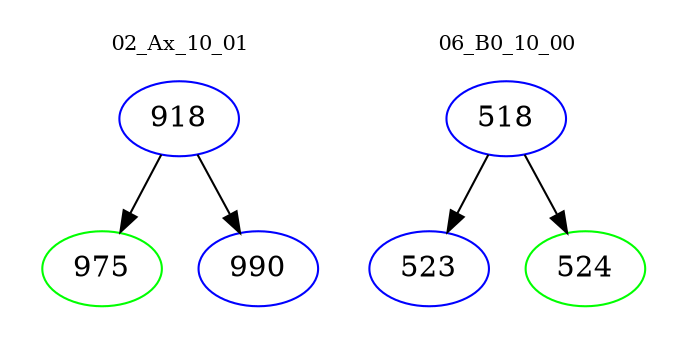 digraph{
subgraph cluster_0 {
color = white
label = "02_Ax_10_01";
fontsize=10;
T0_918 [label="918", color="blue"]
T0_918 -> T0_975 [color="black"]
T0_975 [label="975", color="green"]
T0_918 -> T0_990 [color="black"]
T0_990 [label="990", color="blue"]
}
subgraph cluster_1 {
color = white
label = "06_B0_10_00";
fontsize=10;
T1_518 [label="518", color="blue"]
T1_518 -> T1_523 [color="black"]
T1_523 [label="523", color="blue"]
T1_518 -> T1_524 [color="black"]
T1_524 [label="524", color="green"]
}
}
